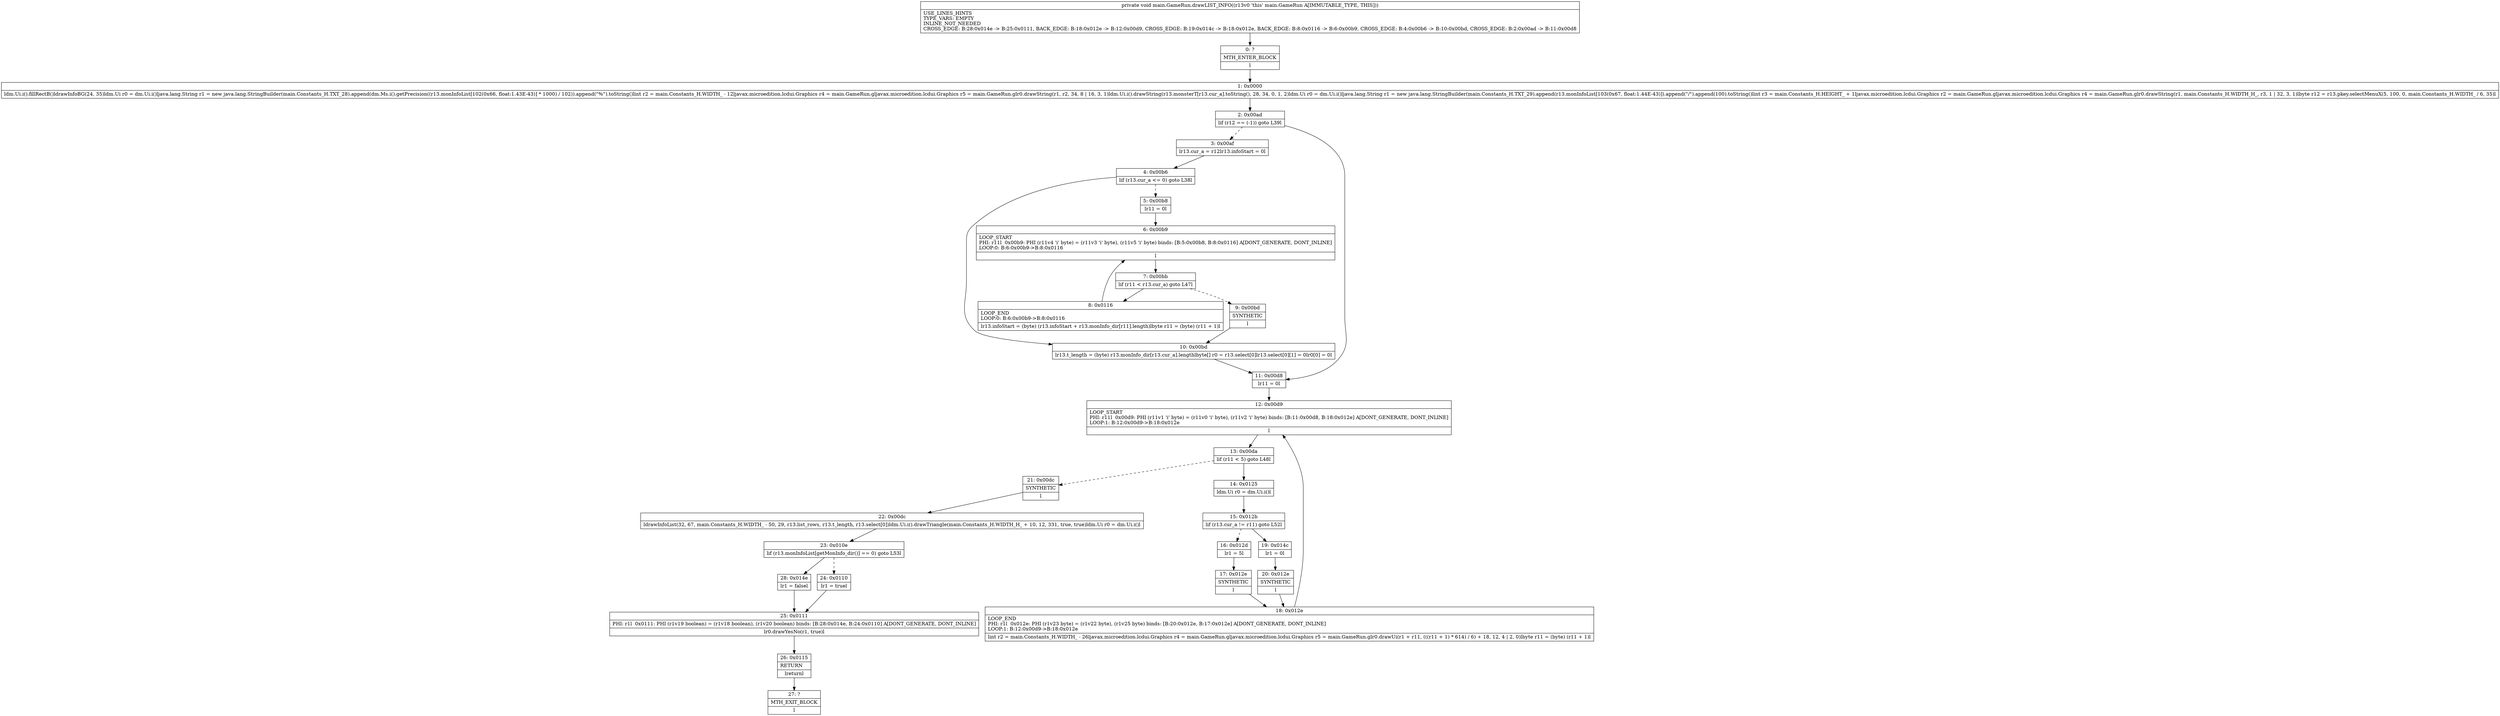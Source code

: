 digraph "CFG formain.GameRun.drawLIST_INFO()V" {
Node_0 [shape=record,label="{0\:\ ?|MTH_ENTER_BLOCK\l|l}"];
Node_1 [shape=record,label="{1\:\ 0x0000|ldm.Ui.i().fillRectB()ldrawInfoBG(24, 35)ldm.Ui r0 = dm.Ui.i()ljava.lang.String r1 = new java.lang.StringBuilder(main.Constants_H.TXT_28).append(dm.Ms.i().getPrecision((r13.monInfoList[102(0x66, float:1.43E\-43)] * 1000) \/ 102)).append(\"%\").toString()lint r2 = main.Constants_H.WIDTH_ \- 12ljavax.microedition.lcdui.Graphics r4 = main.GameRun.gljavax.microedition.lcdui.Graphics r5 = main.GameRun.glr0.drawString(r1, r2, 34, 8 \| 16, 3, 1)ldm.Ui.i().drawString(r13.monsterT[r13.cur_a].toString(), 28, 34, 0, 1, 2)ldm.Ui r0 = dm.Ui.i()ljava.lang.String r1 = new java.lang.StringBuilder(main.Constants_H.TXT_29).append(r13.monInfoList[103(0x67, float:1.44E\-43)]).append(\"\/\").append(100).toString()lint r3 = main.Constants_H.HEIGHT_ + 1ljavax.microedition.lcdui.Graphics r2 = main.GameRun.gljavax.microedition.lcdui.Graphics r4 = main.GameRun.glr0.drawString(r1, main.Constants_H.WIDTH_H_, r3, 1 \| 32, 3, 1)lbyte r12 = r13.pkey.selectMenuX(5, 100, 0, main.Constants_H.WIDTH_ \/ 6, 35)l}"];
Node_2 [shape=record,label="{2\:\ 0x00ad|lif (r12 == (\-1)) goto L39l}"];
Node_3 [shape=record,label="{3\:\ 0x00af|lr13.cur_a = r12lr13.infoStart = 0l}"];
Node_4 [shape=record,label="{4\:\ 0x00b6|lif (r13.cur_a \<= 0) goto L38l}"];
Node_5 [shape=record,label="{5\:\ 0x00b8|lr11 = 0l}"];
Node_6 [shape=record,label="{6\:\ 0x00b9|LOOP_START\lPHI: r11l  0x00b9: PHI (r11v4 'i' byte) = (r11v3 'i' byte), (r11v5 'i' byte) binds: [B:5:0x00b8, B:8:0x0116] A[DONT_GENERATE, DONT_INLINE]\lLOOP:0: B:6:0x00b9\-\>B:8:0x0116\l|l}"];
Node_7 [shape=record,label="{7\:\ 0x00bb|lif (r11 \< r13.cur_a) goto L47l}"];
Node_8 [shape=record,label="{8\:\ 0x0116|LOOP_END\lLOOP:0: B:6:0x00b9\-\>B:8:0x0116\l|lr13.infoStart = (byte) (r13.infoStart + r13.monInfo_dir[r11].length)lbyte r11 = (byte) (r11 + 1)l}"];
Node_9 [shape=record,label="{9\:\ 0x00bd|SYNTHETIC\l|l}"];
Node_10 [shape=record,label="{10\:\ 0x00bd|lr13.t_length = (byte) r13.monInfo_dir[r13.cur_a].lengthlbyte[] r0 = r13.select[0]lr13.select[0][1] = 0lr0[0] = 0l}"];
Node_11 [shape=record,label="{11\:\ 0x00d8|lr11 = 0l}"];
Node_12 [shape=record,label="{12\:\ 0x00d9|LOOP_START\lPHI: r11l  0x00d9: PHI (r11v1 'i' byte) = (r11v0 'i' byte), (r11v2 'i' byte) binds: [B:11:0x00d8, B:18:0x012e] A[DONT_GENERATE, DONT_INLINE]\lLOOP:1: B:12:0x00d9\-\>B:18:0x012e\l|l}"];
Node_13 [shape=record,label="{13\:\ 0x00da|lif (r11 \< 5) goto L48l}"];
Node_14 [shape=record,label="{14\:\ 0x0125|ldm.Ui r0 = dm.Ui.i()l}"];
Node_15 [shape=record,label="{15\:\ 0x012b|lif (r13.cur_a != r11) goto L52l}"];
Node_16 [shape=record,label="{16\:\ 0x012d|lr1 = 5l}"];
Node_17 [shape=record,label="{17\:\ 0x012e|SYNTHETIC\l|l}"];
Node_18 [shape=record,label="{18\:\ 0x012e|LOOP_END\lPHI: r1l  0x012e: PHI (r1v23 byte) = (r1v22 byte), (r1v25 byte) binds: [B:20:0x012e, B:17:0x012e] A[DONT_GENERATE, DONT_INLINE]\lLOOP:1: B:12:0x00d9\-\>B:18:0x012e\l|lint r2 = main.Constants_H.WIDTH_ \- 26ljavax.microedition.lcdui.Graphics r4 = main.GameRun.gljavax.microedition.lcdui.Graphics r5 = main.GameRun.glr0.drawUi(r1 + r11, (((r11 + 1) * 614) \/ 6) + 18, 12, 4 \| 2, 0)lbyte r11 = (byte) (r11 + 1)l}"];
Node_19 [shape=record,label="{19\:\ 0x014c|lr1 = 0l}"];
Node_20 [shape=record,label="{20\:\ 0x012e|SYNTHETIC\l|l}"];
Node_21 [shape=record,label="{21\:\ 0x00dc|SYNTHETIC\l|l}"];
Node_22 [shape=record,label="{22\:\ 0x00dc|ldrawInfoList(32, 67, main.Constants_H.WIDTH_ \- 50, 29, r13.list_rows, r13.t_length, r13.select[0])ldm.Ui.i().drawTriangle(main.Constants_H.WIDTH_H_ + 10, 12, 331, true, true)ldm.Ui r0 = dm.Ui.i()l}"];
Node_23 [shape=record,label="{23\:\ 0x010e|lif (r13.monInfoList[getMonInfo_dir()] == 0) goto L53l}"];
Node_24 [shape=record,label="{24\:\ 0x0110|lr1 = truel}"];
Node_25 [shape=record,label="{25\:\ 0x0111|PHI: r1l  0x0111: PHI (r1v19 boolean) = (r1v18 boolean), (r1v20 boolean) binds: [B:28:0x014e, B:24:0x0110] A[DONT_GENERATE, DONT_INLINE]\l|lr0.drawYesNo(r1, true)l}"];
Node_26 [shape=record,label="{26\:\ 0x0115|RETURN\l|lreturnl}"];
Node_27 [shape=record,label="{27\:\ ?|MTH_EXIT_BLOCK\l|l}"];
Node_28 [shape=record,label="{28\:\ 0x014e|lr1 = falsel}"];
MethodNode[shape=record,label="{private void main.GameRun.drawLIST_INFO((r13v0 'this' main.GameRun A[IMMUTABLE_TYPE, THIS]))  | USE_LINES_HINTS\lTYPE_VARS: EMPTY\lINLINE_NOT_NEEDED\lCROSS_EDGE: B:28:0x014e \-\> B:25:0x0111, BACK_EDGE: B:18:0x012e \-\> B:12:0x00d9, CROSS_EDGE: B:19:0x014c \-\> B:18:0x012e, BACK_EDGE: B:8:0x0116 \-\> B:6:0x00b9, CROSS_EDGE: B:4:0x00b6 \-\> B:10:0x00bd, CROSS_EDGE: B:2:0x00ad \-\> B:11:0x00d8\l}"];
MethodNode -> Node_0;
Node_0 -> Node_1;
Node_1 -> Node_2;
Node_2 -> Node_3[style=dashed];
Node_2 -> Node_11;
Node_3 -> Node_4;
Node_4 -> Node_5[style=dashed];
Node_4 -> Node_10;
Node_5 -> Node_6;
Node_6 -> Node_7;
Node_7 -> Node_8;
Node_7 -> Node_9[style=dashed];
Node_8 -> Node_6;
Node_9 -> Node_10;
Node_10 -> Node_11;
Node_11 -> Node_12;
Node_12 -> Node_13;
Node_13 -> Node_14;
Node_13 -> Node_21[style=dashed];
Node_14 -> Node_15;
Node_15 -> Node_16[style=dashed];
Node_15 -> Node_19;
Node_16 -> Node_17;
Node_17 -> Node_18;
Node_18 -> Node_12;
Node_19 -> Node_20;
Node_20 -> Node_18;
Node_21 -> Node_22;
Node_22 -> Node_23;
Node_23 -> Node_24[style=dashed];
Node_23 -> Node_28;
Node_24 -> Node_25;
Node_25 -> Node_26;
Node_26 -> Node_27;
Node_28 -> Node_25;
}

